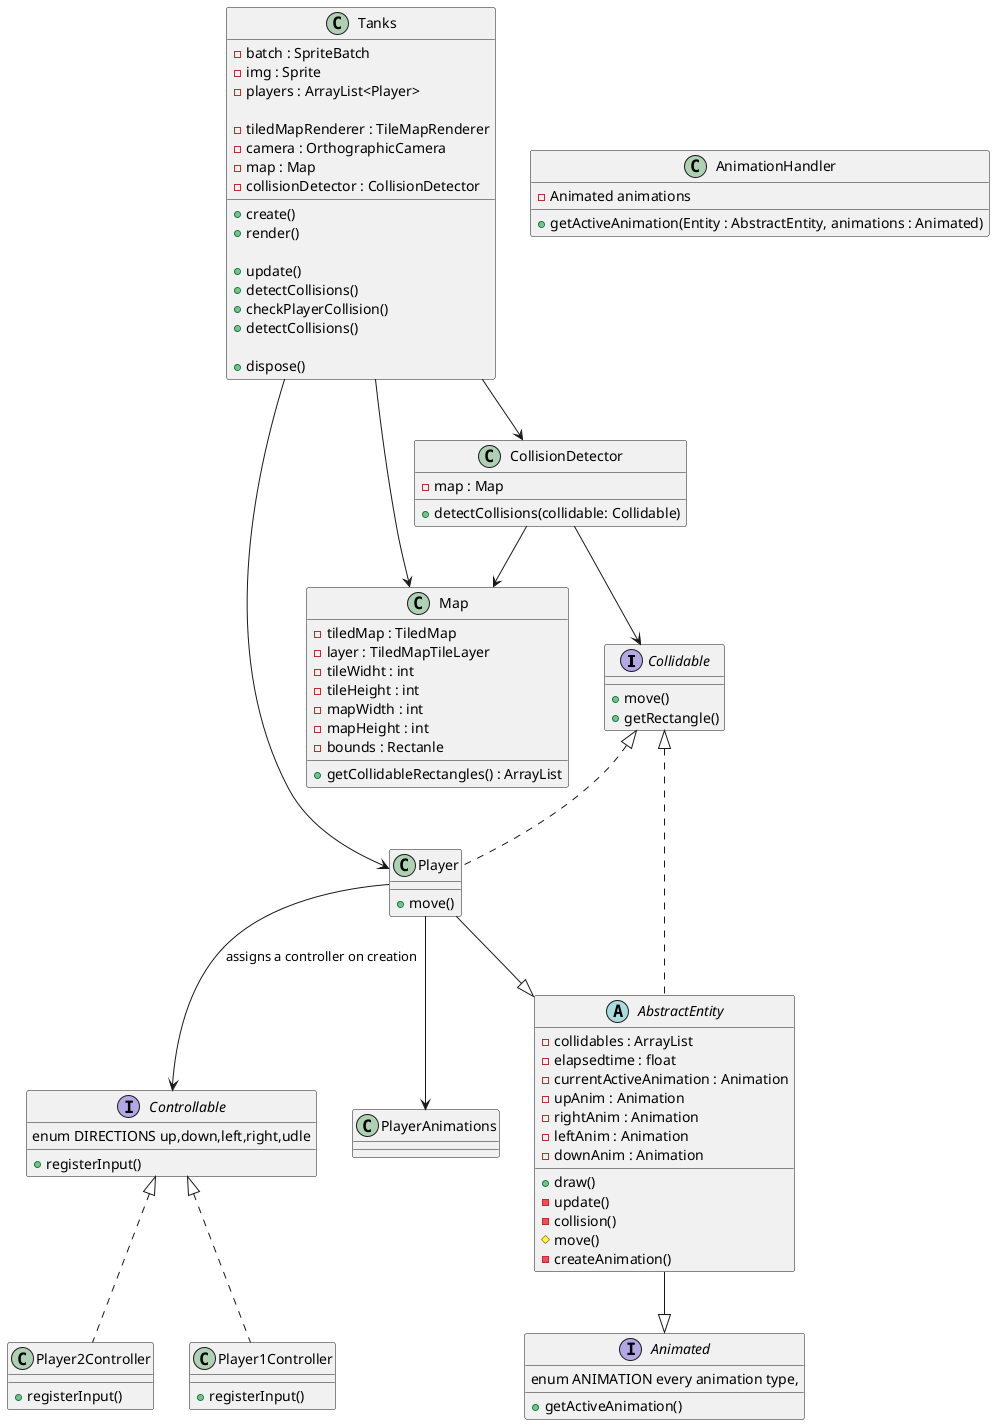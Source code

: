 @startuml tanks
interface Collidable {
    + move()
    + getRectangle()
}
interface Controllable {
  enum DIRECTIONS up,down,left,right,udle
  + registerInput()
}
interface Animated {
    enum ANIMATION every animation type,
    + getActiveAnimation()
}

abstract class AbstractEntity implements Collidable {
    - collidables : ArrayList
    - elapsedtime : float
    - currentActiveAnimation : Animation
    - upAnim : Animation
    - rightAnim : Animation
    - leftAnim : Animation
    - downAnim : Animation

    + draw()
    - update()
    - collision()
    # move()
    - createAnimation() 
}
class AnimationHandler {
    - Animated animations
    + getActiveAnimation(Entity : AbstractEntity, animations : Animated)
}
class CollisionDetector {
    - map : Map
    + detectCollisions(collidable: Collidable)
}

class Player implements Collidable {
    + move()
}
class Player1Controller implements Controllable{
    + registerInput()
}
class Player2Controller implements Controllable{
    + registerInput()
}
class PlayerAnimations {
    
}

class Map {
    - tiledMap : TiledMap
    - layer : TiledMapTileLayer
    - tileWidht : int
    - tileHeight : int
    - mapWidth : int
    - mapHeight : int
    - bounds : Rectanle

    + getCollidableRectangles() : ArrayList
}

class Tanks {
    - batch : SpriteBatch
    - img : Sprite
    - players : ArrayList<Player>

    - tiledMapRenderer : TileMapRenderer
    - camera : OrthographicCamera
    - map : Map
    - collisionDetector : CollisionDetector

    + create()
    + render()

    + update()
    + detectCollisions()
    + checkPlayerCollision()
    + detectCollisions()

    + dispose()

}

Tanks --> Map
Tanks --> CollisionDetector
Tanks --> Player

CollisionDetector --> Map
CollisionDetector --> Collidable

Player --|> AbstractEntity
Player --> Controllable : assigns a controller on creation
Player --> PlayerAnimations

AbstractEntity --|> Animated

@enduml
